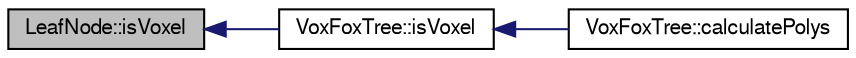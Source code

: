 digraph "LeafNode::isVoxel"
{
  edge [fontname="FreeSans",fontsize="10",labelfontname="FreeSans",labelfontsize="10"];
  node [fontname="FreeSans",fontsize="10",shape=record];
  rankdir="LR";
  Node1 [label="LeafNode::isVoxel",height=0.2,width=0.4,color="black", fillcolor="grey75", style="filled", fontcolor="black"];
  Node1 -> Node2 [dir="back",color="midnightblue",fontsize="10",style="solid",fontname="FreeSans"];
  Node2 [label="VoxFoxTree::isVoxel",height=0.2,width=0.4,color="black", fillcolor="white", style="filled",URL="$class_vox_fox_tree.html#af6d2d695e0314fa3fbe697d31ce7952b",tooltip="isVoxel checks if a Voxel is present within the VoxFoxTree at _position "];
  Node2 -> Node3 [dir="back",color="midnightblue",fontsize="10",style="solid",fontname="FreeSans"];
  Node3 [label="VoxFoxTree::calculatePolys",height=0.2,width=0.4,color="black", fillcolor="white", style="filled",URL="$class_vox_fox_tree.html#ad823b4ae4d9911dd6b9aec774337664b",tooltip="calculatePolys This function calculates m_vertexes, m_normals and m_texturecoords for OpenGL use from..."];
}
